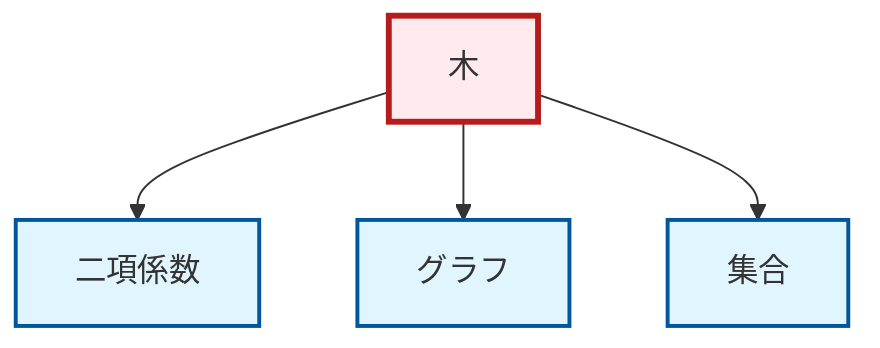 graph TD
    classDef definition fill:#e1f5fe,stroke:#01579b,stroke-width:2px
    classDef theorem fill:#f3e5f5,stroke:#4a148c,stroke-width:2px
    classDef axiom fill:#fff3e0,stroke:#e65100,stroke-width:2px
    classDef example fill:#e8f5e9,stroke:#1b5e20,stroke-width:2px
    classDef current fill:#ffebee,stroke:#b71c1c,stroke-width:3px
    def-graph["グラフ"]:::definition
    def-set["集合"]:::definition
    def-tree["木"]:::definition
    def-binomial-coefficient["二項係数"]:::definition
    def-tree --> def-binomial-coefficient
    def-tree --> def-graph
    def-tree --> def-set
    class def-tree current